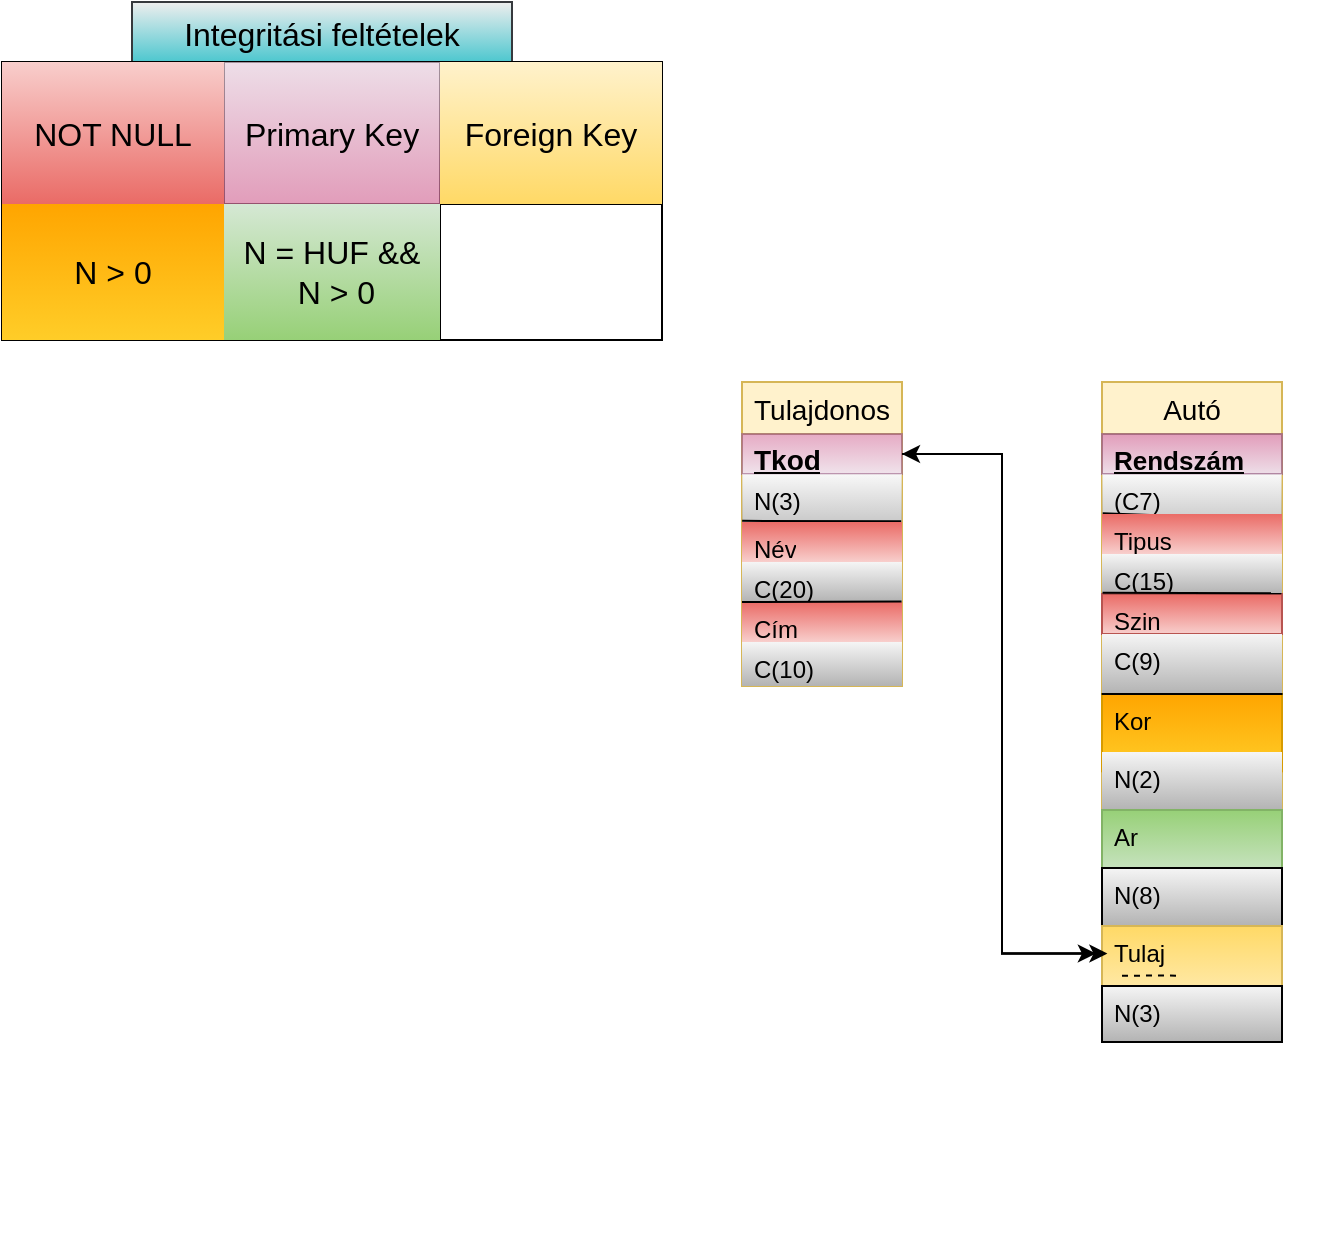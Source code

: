 <mxfile version="26.2.13">
  <diagram id="ORyovXKRxXFvrW5-OJGk" name="1b">
    <mxGraphModel dx="544" dy="448" grid="1" gridSize="10" guides="1" tooltips="1" connect="1" arrows="1" fold="1" page="1" pageScale="1" pageWidth="1169" pageHeight="827" math="0" shadow="0">
      <root>
        <mxCell id="0" />
        <mxCell id="1" parent="0" />
        <mxCell id="5CCXZrM_Q9LhJRwF_CGn-67" value="Tulajdonos" style="swimlane;fontStyle=0;childLayout=stackLayout;horizontal=1;startSize=26;horizontalStack=0;resizeParent=1;resizeParentMax=0;resizeLast=0;collapsible=1;marginBottom=0;align=center;fontSize=14;fillColor=#fff2cc;strokeColor=#d6b656;" parent="1" vertex="1">
          <mxGeometry x="480" y="240" width="80" height="152" as="geometry">
            <mxRectangle x="480" y="240" width="110" height="30" as="alternateBounds" />
          </mxGeometry>
        </mxCell>
        <mxCell id="5CCXZrM_Q9LhJRwF_CGn-68" value="&lt;u style=&quot;line-height: 0%;&quot;&gt;&lt;font style=&quot;font-size: 14px;&quot;&gt;Tkod&lt;/font&gt;&lt;/u&gt;" style="text;strokeColor=#996185;fillColor=#e6d0de;spacingLeft=4;spacingRight=4;overflow=hidden;rotatable=0;points=[[0,0.5],[1,0.5]];portConstraint=eastwest;fontSize=12;whiteSpace=wrap;html=1;strokeWidth=1;fontStyle=1;gradientColor=#d5739d;gradientDirection=north;opacity=60;" parent="5CCXZrM_Q9LhJRwF_CGn-67" vertex="1">
          <mxGeometry y="26" width="80" height="20" as="geometry" />
        </mxCell>
        <mxCell id="5CCXZrM_Q9LhJRwF_CGn-69" value="N(3)" style="text;strokeColor=none;fillColor=#f5f5f5;spacingLeft=4;spacingRight=4;overflow=hidden;rotatable=0;points=[[0,0.5],[1,0.5]];portConstraint=eastwest;fontSize=12;whiteSpace=wrap;html=1;perimeterSpacing=0;gradientColor=#b3b3b3;opacity=70;" parent="5CCXZrM_Q9LhJRwF_CGn-67" vertex="1">
          <mxGeometry y="46" width="80" height="24" as="geometry" />
        </mxCell>
        <mxCell id="5CCXZrM_Q9LhJRwF_CGn-70" value="" style="endArrow=none;html=1;rounded=0;entryX=0.995;entryY=0.984;entryDx=0;entryDy=0;entryPerimeter=0;exitX=0.001;exitY=-0.029;exitDx=0;exitDy=0;exitPerimeter=0;" parent="5CCXZrM_Q9LhJRwF_CGn-67" source="5CCXZrM_Q9LhJRwF_CGn-71" target="5CCXZrM_Q9LhJRwF_CGn-69" edge="1">
          <mxGeometry relative="1" as="geometry">
            <mxPoint y="70" as="sourcePoint" />
            <mxPoint x="80" y="69" as="targetPoint" />
          </mxGeometry>
        </mxCell>
        <mxCell id="5CCXZrM_Q9LhJRwF_CGn-71" value="Név" style="text;strokeColor=none;fillColor=#f8cecc;spacingLeft=4;spacingRight=4;overflow=hidden;rotatable=0;points=[[0,0.5],[1,0.5]];portConstraint=eastwest;fontSize=12;whiteSpace=wrap;html=1;gradientColor=#ea6b66;gradientDirection=north;" parent="5CCXZrM_Q9LhJRwF_CGn-67" vertex="1">
          <mxGeometry y="70" width="80" height="20" as="geometry" />
        </mxCell>
        <mxCell id="5CCXZrM_Q9LhJRwF_CGn-72" value="C(20)" style="text;strokeColor=none;fillColor=#f5f5f5;spacingLeft=4;spacingRight=4;overflow=hidden;rotatable=0;points=[[0,0.5],[1,0.5]];portConstraint=eastwest;fontSize=12;whiteSpace=wrap;html=1;gradientColor=#b3b3b3;" parent="5CCXZrM_Q9LhJRwF_CGn-67" vertex="1">
          <mxGeometry y="90" width="80" height="20" as="geometry" />
        </mxCell>
        <mxCell id="5CCXZrM_Q9LhJRwF_CGn-73" value="Cím" style="text;strokeColor=none;fillColor=#f8cecc;spacingLeft=4;spacingRight=4;overflow=hidden;rotatable=0;points=[[0,0.5],[1,0.5]];portConstraint=eastwest;fontSize=12;whiteSpace=wrap;html=1;gradientColor=#ea6b66;gradientDirection=north;" parent="5CCXZrM_Q9LhJRwF_CGn-67" vertex="1">
          <mxGeometry y="110" width="80" height="20" as="geometry" />
        </mxCell>
        <mxCell id="5CCXZrM_Q9LhJRwF_CGn-74" value="C(10)&lt;div&gt;&lt;br&gt;&lt;/div&gt;" style="text;strokeColor=none;fillColor=#f5f5f5;spacingLeft=4;spacingRight=4;overflow=hidden;rotatable=0;points=[[0,0.5],[1,0.5]];portConstraint=eastwest;fontSize=12;whiteSpace=wrap;html=1;gradientColor=#b3b3b3;" parent="5CCXZrM_Q9LhJRwF_CGn-67" vertex="1">
          <mxGeometry y="130" width="80" height="22" as="geometry" />
        </mxCell>
        <mxCell id="5CCXZrM_Q9LhJRwF_CGn-75" value="" style="endArrow=none;html=1;rounded=0;entryX=0.997;entryY=-0.014;entryDx=0;entryDy=0;entryPerimeter=0;" parent="5CCXZrM_Q9LhJRwF_CGn-67" target="5CCXZrM_Q9LhJRwF_CGn-73" edge="1">
          <mxGeometry relative="1" as="geometry">
            <mxPoint y="110" as="sourcePoint" />
            <mxPoint x="80" y="112" as="targetPoint" />
          </mxGeometry>
        </mxCell>
        <mxCell id="5CCXZrM_Q9LhJRwF_CGn-76" value="Autó" style="swimlane;fontStyle=0;childLayout=stackLayout;horizontal=1;startSize=26;horizontalStack=0;resizeParent=1;resizeParentMax=0;resizeLast=0;collapsible=1;marginBottom=0;align=center;fontSize=14;fillColor=#fff2cc;strokeColor=#d6b656;" parent="1" vertex="1">
          <mxGeometry x="660" y="240" width="90" height="214" as="geometry">
            <mxRectangle x="660" y="240" width="70" height="30" as="alternateBounds" />
          </mxGeometry>
        </mxCell>
        <mxCell id="5CCXZrM_Q9LhJRwF_CGn-77" value="&lt;u&gt;&lt;font style=&quot;line-height: 70%; font-size: 13px;&quot;&gt;Rendszám&lt;/font&gt;&lt;/u&gt;" style="text;strokeColor=#996185;fillColor=#e6d0de;spacingLeft=4;spacingRight=4;overflow=hidden;rotatable=0;points=[[0,0.5],[1,0.5]];portConstraint=eastwest;fontSize=12;whiteSpace=wrap;html=1;strokeWidth=1;fontStyle=1;gradientColor=#d5739d;gradientDirection=north;opacity=70;" parent="5CCXZrM_Q9LhJRwF_CGn-76" vertex="1">
          <mxGeometry y="26" width="90" height="20" as="geometry" />
        </mxCell>
        <mxCell id="5CCXZrM_Q9LhJRwF_CGn-78" value="(C7)" style="text;strokeColor=none;fillColor=#f5f5f5;spacingLeft=4;spacingRight=4;overflow=hidden;rotatable=0;points=[[0,0.5],[1,0.5]];portConstraint=eastwest;fontSize=12;whiteSpace=wrap;html=1;perimeterSpacing=0;gradientColor=#b3b3b3;opacity=60;" parent="5CCXZrM_Q9LhJRwF_CGn-76" vertex="1">
          <mxGeometry y="46" width="90" height="20" as="geometry" />
        </mxCell>
        <mxCell id="5CCXZrM_Q9LhJRwF_CGn-79" value="" style="endArrow=none;html=1;rounded=0;exitX=0.004;exitY=-0.02;exitDx=0;exitDy=0;exitPerimeter=0;" parent="5CCXZrM_Q9LhJRwF_CGn-76" source="5CCXZrM_Q9LhJRwF_CGn-80" edge="1">
          <mxGeometry relative="1" as="geometry">
            <mxPoint x="-1" y="70" as="sourcePoint" />
            <mxPoint x="90" y="69" as="targetPoint" />
          </mxGeometry>
        </mxCell>
        <mxCell id="5CCXZrM_Q9LhJRwF_CGn-80" value="Tipus" style="text;strokeColor=none;fillColor=#f8cecc;spacingLeft=4;spacingRight=4;overflow=hidden;rotatable=0;points=[[0,0.5],[1,0.5]];portConstraint=eastwest;fontSize=12;whiteSpace=wrap;html=1;gradientColor=#ea6b66;gradientDirection=north;" parent="5CCXZrM_Q9LhJRwF_CGn-76" vertex="1">
          <mxGeometry y="66" width="90" height="20" as="geometry" />
        </mxCell>
        <mxCell id="5CCXZrM_Q9LhJRwF_CGn-81" value="C(15)&lt;div&gt;&lt;br&gt;&lt;/div&gt;" style="text;strokeColor=none;fillColor=#f5f5f5;spacingLeft=4;spacingRight=4;overflow=hidden;rotatable=0;points=[[0,0.5],[1,0.5]];portConstraint=eastwest;fontSize=12;whiteSpace=wrap;html=1;gradientColor=#b3b3b3;" parent="5CCXZrM_Q9LhJRwF_CGn-76" vertex="1">
          <mxGeometry y="86" width="90" height="20" as="geometry" />
        </mxCell>
        <mxCell id="5CCXZrM_Q9LhJRwF_CGn-82" value="Szin" style="text;strokeColor=#b85450;fillColor=#f8cecc;spacingLeft=4;spacingRight=4;overflow=hidden;rotatable=0;points=[[0,0.5],[1,0.5]];portConstraint=eastwest;fontSize=12;whiteSpace=wrap;html=1;gradientColor=#ea6b66;gradientDirection=north;" parent="5CCXZrM_Q9LhJRwF_CGn-76" vertex="1">
          <mxGeometry y="106" width="90" height="20" as="geometry" />
        </mxCell>
        <mxCell id="5CCXZrM_Q9LhJRwF_CGn-83" value="C(9)" style="text;spacingLeft=4;spacingRight=4;overflow=hidden;rotatable=0;points=[[0,0.5],[1,0.5]];portConstraint=eastwest;fontSize=12;whiteSpace=wrap;html=1;fillColor=#f5f5f5;strokeColor=none;gradientColor=#b3b3b3;" parent="5CCXZrM_Q9LhJRwF_CGn-76" vertex="1">
          <mxGeometry y="126" width="90" height="30" as="geometry" />
        </mxCell>
        <mxCell id="5CCXZrM_Q9LhJRwF_CGn-90" value="" style="group;fillColor=#f5f5f5;strokeColor=none;gradientColor=#b3b3b3;" parent="5CCXZrM_Q9LhJRwF_CGn-76" vertex="1" connectable="0">
          <mxGeometry y="156" width="90" height="58" as="geometry" />
        </mxCell>
        <mxCell id="5CCXZrM_Q9LhJRwF_CGn-86" value="Kor" style="text;strokeColor=#d79b00;fillColor=#ffcd28;spacingLeft=4;spacingRight=4;overflow=hidden;rotatable=0;points=[[0,0.5],[1,0.5]];portConstraint=eastwest;fontSize=12;whiteSpace=wrap;html=1;gradientColor=#ffa500;gradientDirection=north;" parent="5CCXZrM_Q9LhJRwF_CGn-90" vertex="1">
          <mxGeometry width="90" height="38.667" as="geometry" />
        </mxCell>
        <mxCell id="5CCXZrM_Q9LhJRwF_CGn-87" value="N(2)" style="text;strokeColor=none;fillColor=#f5f5f5;spacingLeft=4;spacingRight=4;overflow=hidden;rotatable=0;points=[[0,0.5],[1,0.5]];portConstraint=eastwest;fontSize=12;whiteSpace=wrap;html=1;gradientColor=#b3b3b3;" parent="5CCXZrM_Q9LhJRwF_CGn-90" vertex="1">
          <mxGeometry y="29" width="90" height="29" as="geometry" />
        </mxCell>
        <mxCell id="5CCXZrM_Q9LhJRwF_CGn-84" value="" style="endArrow=none;html=1;rounded=0;entryX=0.997;entryY=-0.02;entryDx=0;entryDy=0;entryPerimeter=0;exitX=0.003;exitY=0.967;exitDx=0;exitDy=0;exitPerimeter=0;" parent="5CCXZrM_Q9LhJRwF_CGn-76" target="5CCXZrM_Q9LhJRwF_CGn-82" edge="1" source="5CCXZrM_Q9LhJRwF_CGn-81">
          <mxGeometry relative="1" as="geometry">
            <mxPoint y="110" as="sourcePoint" />
            <mxPoint x="80" y="110" as="targetPoint" />
          </mxGeometry>
        </mxCell>
        <mxCell id="5CCXZrM_Q9LhJRwF_CGn-88" value="" style="endArrow=none;html=1;rounded=0;exitX=-0.002;exitY=1;exitDx=0;exitDy=0;exitPerimeter=0;entryX=1.003;entryY=0;entryDx=0;entryDy=0;entryPerimeter=0;" parent="5CCXZrM_Q9LhJRwF_CGn-76" source="5CCXZrM_Q9LhJRwF_CGn-83" target="5CCXZrM_Q9LhJRwF_CGn-86" edge="1">
          <mxGeometry relative="1" as="geometry">
            <mxPoint x="5" y="149.933" as="sourcePoint" />
            <mxPoint x="85" y="149.933" as="targetPoint" />
          </mxGeometry>
        </mxCell>
        <mxCell id="5CCXZrM_Q9LhJRwF_CGn-85" value="&lt;div&gt;&lt;br&gt;&lt;/div&gt;" style="text;strokeColor=none;fillColor=none;spacingLeft=4;spacingRight=4;overflow=hidden;rotatable=0;points=[[0,0.5],[1,0.5]];portConstraint=eastwest;fontSize=12;whiteSpace=wrap;html=1;" parent="1" vertex="1">
          <mxGeometry x="700" y="650" width="80" height="20" as="geometry" />
        </mxCell>
        <mxCell id="GV9-aNYt4O0HFyw1Gfee-2" value="Integritási feltételek" style="shape=table;startSize=30;container=1;collapsible=0;childLayout=tableLayout;fontSize=16;fillColor=#eeeeee;strokeColor=#36393d;gradientColor=#4DC7CF;swimlaneFillColor=none;" parent="1" vertex="1">
          <mxGeometry x="175" y="50" width="190" height="100" as="geometry" />
        </mxCell>
        <mxCell id="GV9-aNYt4O0HFyw1Gfee-3" value="" style="shape=tableRow;horizontal=0;startSize=0;swimlaneHead=0;swimlaneBody=0;strokeColor=inherit;top=0;left=0;bottom=0;right=0;collapsible=0;dropTarget=0;fillColor=none;points=[[0,0.5],[1,0.5]];portConstraint=eastwest;fontSize=16;" parent="GV9-aNYt4O0HFyw1Gfee-2" vertex="1">
          <mxGeometry y="30" width="190" height="70" as="geometry" />
        </mxCell>
        <mxCell id="GV9-aNYt4O0HFyw1Gfee-4" value="NN" style="shape=partialRectangle;html=1;whiteSpace=wrap;connectable=0;strokeColor=#b85450;overflow=hidden;fillColor=#f8cecc;top=0;left=0;bottom=0;right=0;pointerEvents=1;fontSize=16;gradientColor=#ea6b66;gradientDirection=north;" parent="GV9-aNYt4O0HFyw1Gfee-3" vertex="1">
          <mxGeometry width="94" height="70" as="geometry">
            <mxRectangle width="94" height="70" as="alternateBounds" />
          </mxGeometry>
        </mxCell>
        <mxCell id="GV9-aNYt4O0HFyw1Gfee-5" value="&lt;font size=&quot;2&quot;&gt;0 &amp;gt; kredit &amp;lt; 6&lt;/font&gt;" style="shape=partialRectangle;html=1;whiteSpace=wrap;connectable=0;strokeColor=#d6b656;overflow=hidden;fillColor=#fff2cc;top=0;left=0;bottom=0;right=0;pointerEvents=1;fontSize=16;gradientColor=#ffd966;gradientDirection=north;" parent="GV9-aNYt4O0HFyw1Gfee-3" vertex="1">
          <mxGeometry x="94" width="96" height="70" as="geometry">
            <mxRectangle width="96" height="70" as="alternateBounds" />
          </mxGeometry>
        </mxCell>
        <mxCell id="w3WvvKIA-sHCdJctD3VD-1" value="" style="group;fillColor=default;strokeColor=none;gradientColor=#b3b3b3;" vertex="1" connectable="0" parent="1">
          <mxGeometry x="660" y="454" width="90" height="58" as="geometry" />
        </mxCell>
        <mxCell id="w3WvvKIA-sHCdJctD3VD-2" value="Ar" style="text;strokeColor=#82b366;fillColor=#d5e8d4;spacingLeft=4;spacingRight=4;overflow=hidden;rotatable=0;points=[[0,0.5],[1,0.5]];portConstraint=eastwest;fontSize=12;whiteSpace=wrap;html=1;gradientColor=#97d077;gradientDirection=north;" vertex="1" parent="w3WvvKIA-sHCdJctD3VD-1">
          <mxGeometry width="90" height="38.667" as="geometry" />
        </mxCell>
        <mxCell id="w3WvvKIA-sHCdJctD3VD-3" value="N(8)" style="text;strokeColor=default;fillColor=#f5f5f5;spacingLeft=4;spacingRight=4;overflow=hidden;rotatable=0;points=[[0,0.5],[1,0.5]];portConstraint=eastwest;fontSize=12;whiteSpace=wrap;html=1;gradientColor=#b3b3b3;" vertex="1" parent="w3WvvKIA-sHCdJctD3VD-1">
          <mxGeometry y="29" width="90" height="29" as="geometry" />
        </mxCell>
        <mxCell id="w3WvvKIA-sHCdJctD3VD-4" value="" style="group;fillColor=#f5f5f5;strokeColor=none;gradientColor=#b3b3b3;strokeWidth=2;" vertex="1" connectable="0" parent="1">
          <mxGeometry x="660" y="512" width="90" height="58" as="geometry" />
        </mxCell>
        <mxCell id="w3WvvKIA-sHCdJctD3VD-5" value="Tulaj" style="text;strokeColor=#d6b656;fillColor=#fff2cc;spacingLeft=4;spacingRight=4;overflow=hidden;rotatable=0;points=[[0,0.5],[1,0.5]];portConstraint=eastwest;fontSize=12;whiteSpace=wrap;html=1;gradientColor=#ffd966;gradientDirection=north;" vertex="1" parent="w3WvvKIA-sHCdJctD3VD-4">
          <mxGeometry width="90" height="50" as="geometry" />
        </mxCell>
        <mxCell id="w3WvvKIA-sHCdJctD3VD-6" value="N(3)" style="text;strokeColor=default;fillColor=#f5f5f5;spacingLeft=4;spacingRight=4;overflow=hidden;rotatable=0;points=[[0,0.5],[1,0.5]];portConstraint=eastwest;fontSize=12;whiteSpace=wrap;html=1;gradientColor=#b3b3b3;" vertex="1" parent="w3WvvKIA-sHCdJctD3VD-4">
          <mxGeometry y="30" width="90" height="28" as="geometry" />
        </mxCell>
        <mxCell id="w3WvvKIA-sHCdJctD3VD-23" value="" style="endArrow=none;dashed=1;html=1;rounded=0;" edge="1" parent="w3WvvKIA-sHCdJctD3VD-4">
          <mxGeometry width="50" height="50" relative="1" as="geometry">
            <mxPoint x="10" y="24.86" as="sourcePoint" />
            <mxPoint x="40" y="24.86" as="targetPoint" />
            <Array as="points">
              <mxPoint x="30" y="24.76" />
            </Array>
          </mxGeometry>
        </mxCell>
        <mxCell id="w3WvvKIA-sHCdJctD3VD-9" value="" style="shape=table;startSize=0;container=1;collapsible=0;childLayout=tableLayout;fontSize=16;" vertex="1" parent="1">
          <mxGeometry x="110" y="80" width="330" height="139" as="geometry" />
        </mxCell>
        <mxCell id="w3WvvKIA-sHCdJctD3VD-10" value="" style="shape=tableRow;horizontal=0;startSize=0;swimlaneHead=0;swimlaneBody=0;strokeColor=inherit;top=0;left=0;bottom=0;right=0;collapsible=0;dropTarget=0;fillColor=none;points=[[0,0.5],[1,0.5]];portConstraint=eastwest;fontSize=16;" vertex="1" parent="w3WvvKIA-sHCdJctD3VD-9">
          <mxGeometry width="330" height="71" as="geometry" />
        </mxCell>
        <mxCell id="w3WvvKIA-sHCdJctD3VD-11" value="NOT NULL" style="shape=partialRectangle;html=1;whiteSpace=wrap;connectable=0;strokeColor=#b85450;overflow=hidden;fillColor=#f8cecc;top=0;left=0;bottom=0;right=0;pointerEvents=1;fontSize=16;gradientColor=#ea6b66;" vertex="1" parent="w3WvvKIA-sHCdJctD3VD-10">
          <mxGeometry width="111" height="71" as="geometry">
            <mxRectangle width="111" height="71" as="alternateBounds" />
          </mxGeometry>
        </mxCell>
        <mxCell id="w3WvvKIA-sHCdJctD3VD-12" value="Primary Key" style="shape=partialRectangle;html=1;whiteSpace=wrap;connectable=0;strokeColor=#996185;overflow=hidden;fillColor=#e6d0de;top=0;left=0;bottom=0;right=0;pointerEvents=1;fontSize=16;gradientColor=#d5739d;opacity=70;" vertex="1" parent="w3WvvKIA-sHCdJctD3VD-10">
          <mxGeometry x="111" width="108" height="71" as="geometry">
            <mxRectangle width="108" height="71" as="alternateBounds" />
          </mxGeometry>
        </mxCell>
        <mxCell id="w3WvvKIA-sHCdJctD3VD-13" value="Foreign Key" style="shape=partialRectangle;html=1;whiteSpace=wrap;connectable=0;strokeColor=#d6b656;overflow=hidden;fillColor=#fff2cc;top=0;left=0;bottom=0;right=0;pointerEvents=1;fontSize=16;gradientColor=#ffd966;" vertex="1" parent="w3WvvKIA-sHCdJctD3VD-10">
          <mxGeometry x="219" width="111" height="71" as="geometry">
            <mxRectangle width="111" height="71" as="alternateBounds" />
          </mxGeometry>
        </mxCell>
        <mxCell id="w3WvvKIA-sHCdJctD3VD-14" value="" style="shape=tableRow;horizontal=0;startSize=0;swimlaneHead=0;swimlaneBody=0;strokeColor=inherit;top=0;left=0;bottom=0;right=0;collapsible=0;dropTarget=0;fillColor=none;points=[[0,0.5],[1,0.5]];portConstraint=eastwest;fontSize=16;" vertex="1" parent="w3WvvKIA-sHCdJctD3VD-9">
          <mxGeometry y="71" width="330" height="68" as="geometry" />
        </mxCell>
        <mxCell id="w3WvvKIA-sHCdJctD3VD-15" value="N &amp;gt; 0" style="shape=partialRectangle;html=1;whiteSpace=wrap;connectable=0;strokeColor=#d79b00;overflow=hidden;fillColor=#ffcd28;top=0;left=0;bottom=0;right=0;pointerEvents=1;fontSize=16;gradientColor=#ffa500;gradientDirection=north;" vertex="1" parent="w3WvvKIA-sHCdJctD3VD-14">
          <mxGeometry width="111" height="68" as="geometry">
            <mxRectangle width="111" height="68" as="alternateBounds" />
          </mxGeometry>
        </mxCell>
        <mxCell id="w3WvvKIA-sHCdJctD3VD-16" value="N = HUF &amp;amp;&amp;amp; &amp;nbsp;N &amp;gt; 0" style="shape=partialRectangle;html=1;whiteSpace=wrap;connectable=0;strokeColor=#82b366;overflow=hidden;fillColor=#d5e8d4;top=0;left=0;bottom=0;right=0;pointerEvents=1;fontSize=16;gradientColor=#97d077;" vertex="1" parent="w3WvvKIA-sHCdJctD3VD-14">
          <mxGeometry x="111" width="108" height="68" as="geometry">
            <mxRectangle width="108" height="68" as="alternateBounds" />
          </mxGeometry>
        </mxCell>
        <mxCell id="w3WvvKIA-sHCdJctD3VD-17" value="" style="shape=partialRectangle;html=1;whiteSpace=wrap;connectable=0;strokeColor=inherit;overflow=hidden;fillColor=none;top=0;left=0;bottom=0;right=0;pointerEvents=1;fontSize=16;" vertex="1" parent="w3WvvKIA-sHCdJctD3VD-14">
          <mxGeometry x="219" width="111" height="68" as="geometry">
            <mxRectangle width="111" height="68" as="alternateBounds" />
          </mxGeometry>
        </mxCell>
        <mxCell id="w3WvvKIA-sHCdJctD3VD-28" style="edgeStyle=orthogonalEdgeStyle;rounded=0;orthogonalLoop=1;jettySize=auto;html=1;entryX=0.03;entryY=0.276;entryDx=0;entryDy=0;entryPerimeter=0;" edge="1" parent="1" source="5CCXZrM_Q9LhJRwF_CGn-68" target="w3WvvKIA-sHCdJctD3VD-5">
          <mxGeometry relative="1" as="geometry" />
        </mxCell>
        <mxCell id="w3WvvKIA-sHCdJctD3VD-29" style="edgeStyle=orthogonalEdgeStyle;rounded=0;orthogonalLoop=1;jettySize=auto;html=1;entryX=-0.034;entryY=0.276;entryDx=0;entryDy=0;entryPerimeter=0;" edge="1" parent="1" source="5CCXZrM_Q9LhJRwF_CGn-68" target="w3WvvKIA-sHCdJctD3VD-5">
          <mxGeometry relative="1" as="geometry" />
        </mxCell>
        <mxCell id="w3WvvKIA-sHCdJctD3VD-30" style="edgeStyle=orthogonalEdgeStyle;rounded=0;orthogonalLoop=1;jettySize=auto;html=1;entryX=1;entryY=0.5;entryDx=0;entryDy=0;exitX=-0.018;exitY=0.276;exitDx=0;exitDy=0;exitPerimeter=0;" edge="1" parent="1" source="w3WvvKIA-sHCdJctD3VD-5" target="5CCXZrM_Q9LhJRwF_CGn-68">
          <mxGeometry relative="1" as="geometry" />
        </mxCell>
      </root>
    </mxGraphModel>
  </diagram>
</mxfile>
